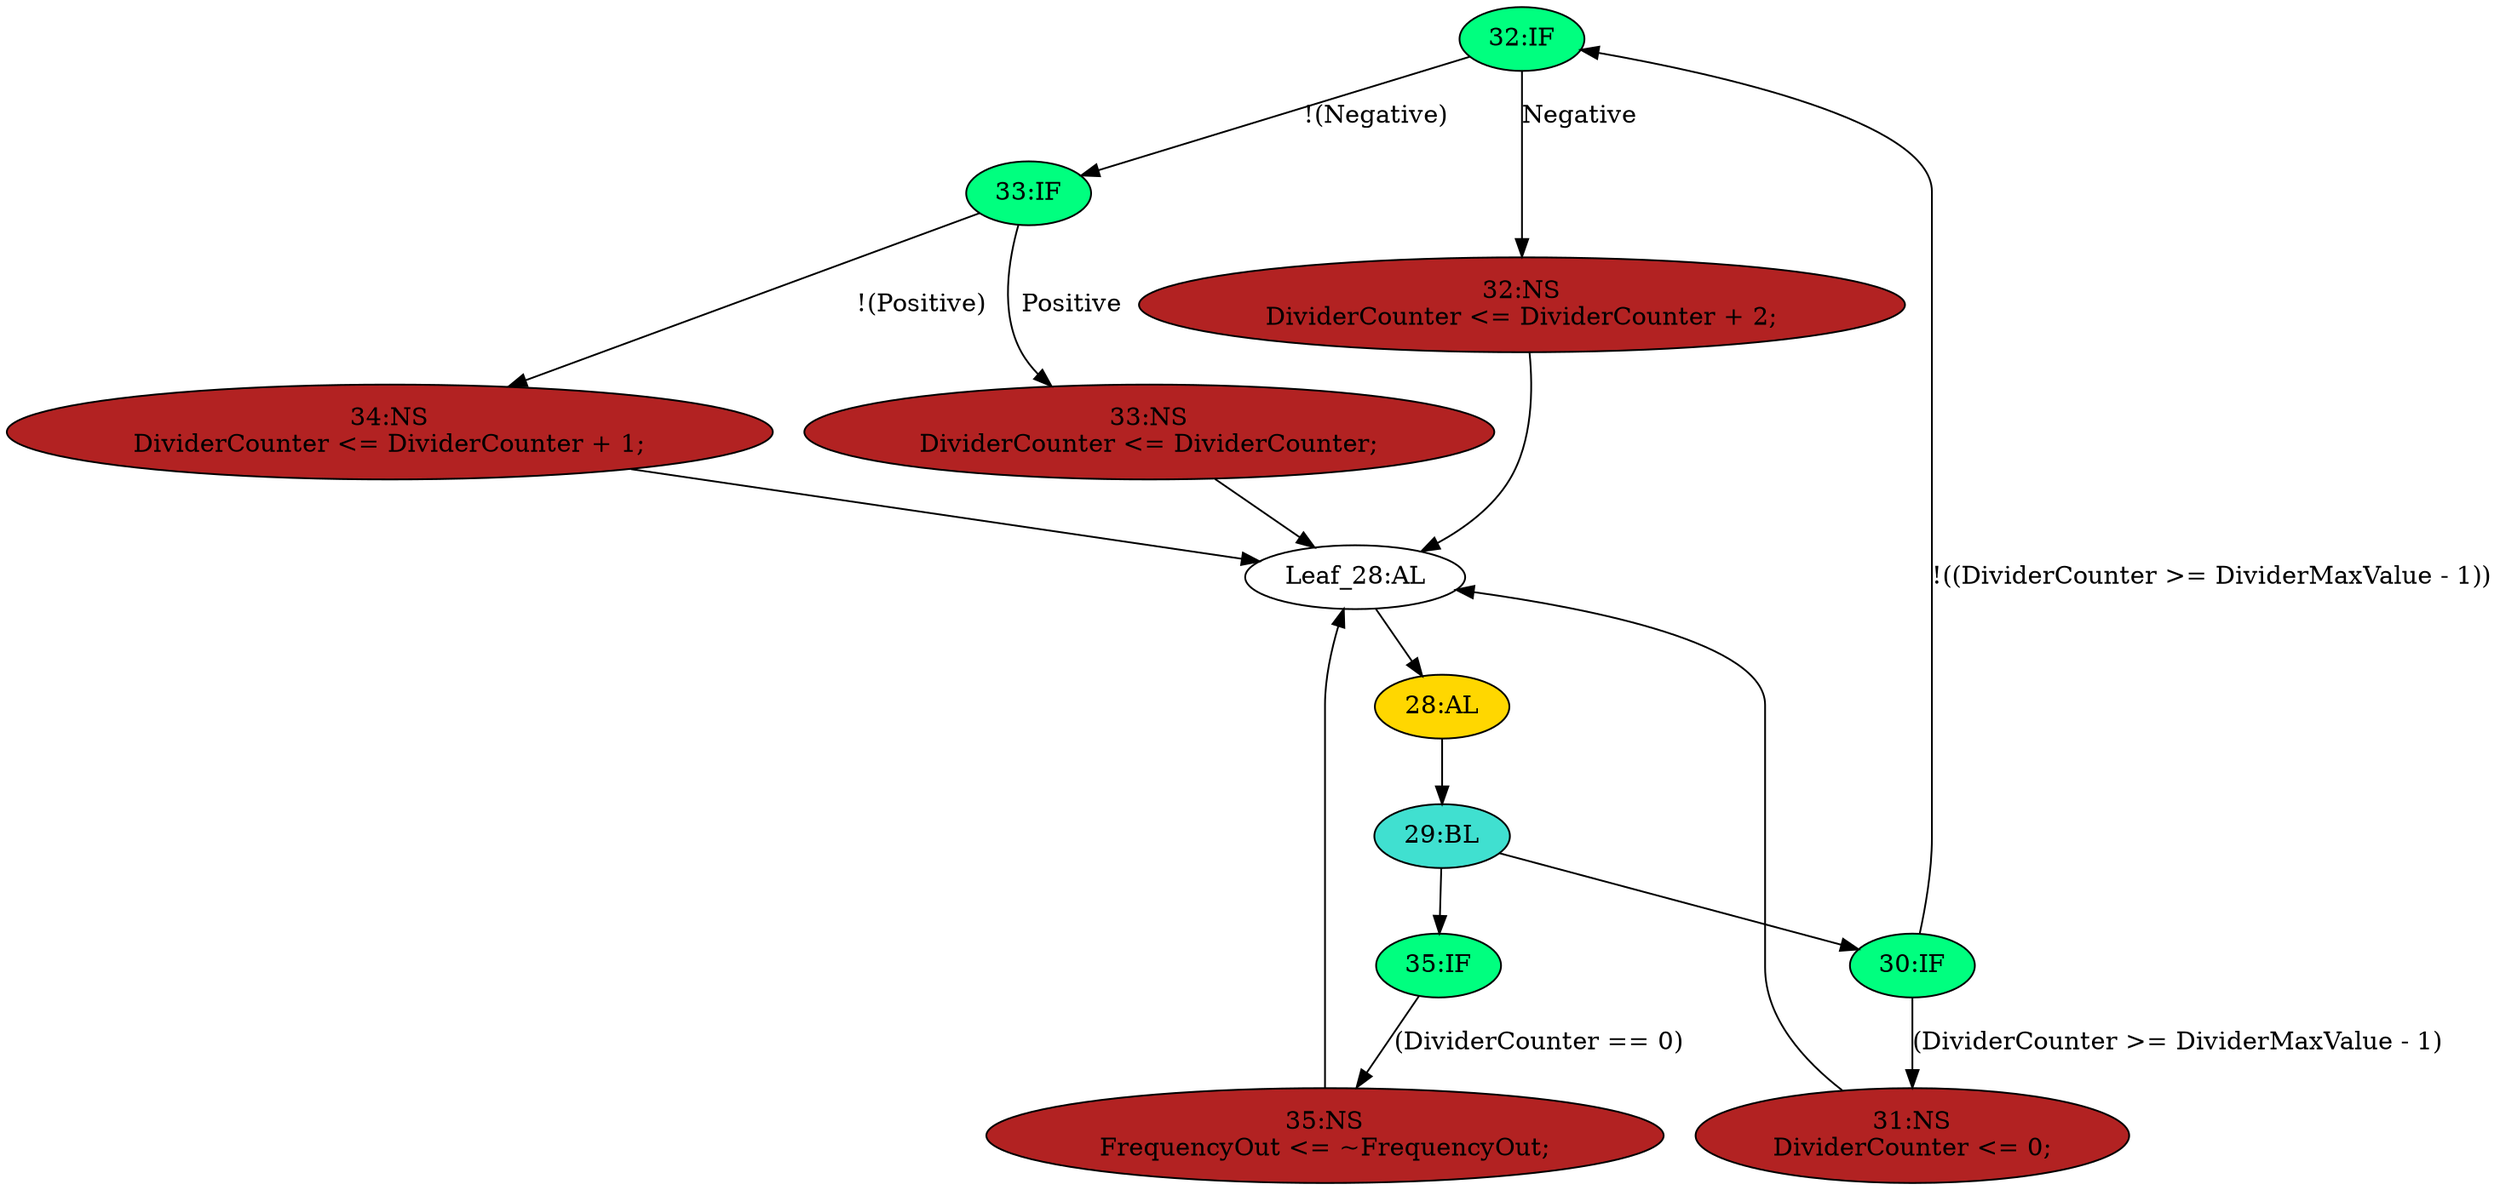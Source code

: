 strict digraph "compose( ,  )" {
	node [label="\N"];
	"32:IF"	 [ast="<pyverilog.vparser.ast.IfStatement object at 0x7fa536083dd0>",
		fillcolor=springgreen,
		label="32:IF",
		statements="[]",
		style=filled,
		typ=IfStatement];
	"33:IF"	 [ast="<pyverilog.vparser.ast.IfStatement object at 0x7fa535c5bfd0>",
		fillcolor=springgreen,
		label="33:IF",
		statements="[]",
		style=filled,
		typ=IfStatement];
	"32:IF" -> "33:IF"	 [cond="['Negative']",
		label="!(Negative)",
		lineno=32];
	"32:NS"	 [ast="<pyverilog.vparser.ast.NonblockingSubstitution object at 0x7fa537b40a90>",
		fillcolor=firebrick,
		label="32:NS
DividerCounter <= DividerCounter + 2;",
		statements="[<pyverilog.vparser.ast.NonblockingSubstitution object at 0x7fa537b40a90>]",
		style=filled,
		typ=NonblockingSubstitution];
	"32:IF" -> "32:NS"	 [cond="['Negative']",
		label=Negative,
		lineno=32];
	"33:NS"	 [ast="<pyverilog.vparser.ast.NonblockingSubstitution object at 0x7fa53608ff10>",
		fillcolor=firebrick,
		label="33:NS
DividerCounter <= DividerCounter;",
		statements="[<pyverilog.vparser.ast.NonblockingSubstitution object at 0x7fa53608ff10>]",
		style=filled,
		typ=NonblockingSubstitution];
	"33:IF" -> "33:NS"	 [cond="['Positive']",
		label=Positive,
		lineno=33];
	"34:NS"	 [ast="<pyverilog.vparser.ast.NonblockingSubstitution object at 0x7fa5359bc110>",
		fillcolor=firebrick,
		label="34:NS
DividerCounter <= DividerCounter + 1;",
		statements="[<pyverilog.vparser.ast.NonblockingSubstitution object at 0x7fa5359bc110>]",
		style=filled,
		typ=NonblockingSubstitution];
	"33:IF" -> "34:NS"	 [cond="['Positive']",
		label="!(Positive)",
		lineno=33];
	"35:NS"	 [ast="<pyverilog.vparser.ast.NonblockingSubstitution object at 0x7fa5359bc290>",
		fillcolor=firebrick,
		label="35:NS
FrequencyOut <= ~FrequencyOut;",
		statements="[<pyverilog.vparser.ast.NonblockingSubstitution object at 0x7fa5359bc290>]",
		style=filled,
		typ=NonblockingSubstitution];
	"Leaf_28:AL"	 [def_var="['FrequencyOut', 'DividerCounter']",
		label="Leaf_28:AL"];
	"35:NS" -> "Leaf_28:AL"	 [cond="[]",
		lineno=None];
	"28:AL"	 [ast="<pyverilog.vparser.ast.Always object at 0x7fa535dab3d0>",
		clk_sens=True,
		fillcolor=gold,
		label="28:AL",
		sens="['MainClock']",
		statements="[]",
		style=filled,
		typ=Always,
		use_var="['DividerMaxValue', 'FrequencyOut', 'DividerCounter', 'Negative', 'Positive']"];
	"Leaf_28:AL" -> "28:AL";
	"31:NS"	 [ast="<pyverilog.vparser.ast.NonblockingSubstitution object at 0x7fa535daf190>",
		fillcolor=firebrick,
		label="31:NS
DividerCounter <= 0;",
		statements="[<pyverilog.vparser.ast.NonblockingSubstitution object at 0x7fa535daf190>]",
		style=filled,
		typ=NonblockingSubstitution];
	"31:NS" -> "Leaf_28:AL"	 [cond="[]",
		lineno=None];
	"33:NS" -> "Leaf_28:AL"	 [cond="[]",
		lineno=None];
	"35:IF"	 [ast="<pyverilog.vparser.ast.IfStatement object at 0x7fa53608fb50>",
		fillcolor=springgreen,
		label="35:IF",
		statements="[]",
		style=filled,
		typ=IfStatement];
	"35:IF" -> "35:NS"	 [cond="['DividerCounter']",
		label="(DividerCounter == 0)",
		lineno=35];
	"30:IF"	 [ast="<pyverilog.vparser.ast.IfStatement object at 0x7fa535dc7850>",
		fillcolor=springgreen,
		label="30:IF",
		statements="[]",
		style=filled,
		typ=IfStatement];
	"30:IF" -> "32:IF"	 [cond="['DividerCounter', 'DividerMaxValue']",
		label="!((DividerCounter >= DividerMaxValue - 1))",
		lineno=30];
	"30:IF" -> "31:NS"	 [cond="['DividerCounter', 'DividerMaxValue']",
		label="(DividerCounter >= DividerMaxValue - 1)",
		lineno=30];
	"32:NS" -> "Leaf_28:AL"	 [cond="[]",
		lineno=None];
	"29:BL"	 [ast="<pyverilog.vparser.ast.Block object at 0x7fa535daba10>",
		fillcolor=turquoise,
		label="29:BL",
		statements="[]",
		style=filled,
		typ=Block];
	"28:AL" -> "29:BL"	 [cond="[]",
		lineno=None];
	"29:BL" -> "35:IF"	 [cond="[]",
		lineno=None];
	"29:BL" -> "30:IF"	 [cond="[]",
		lineno=None];
	"34:NS" -> "Leaf_28:AL"	 [cond="[]",
		lineno=None];
}
